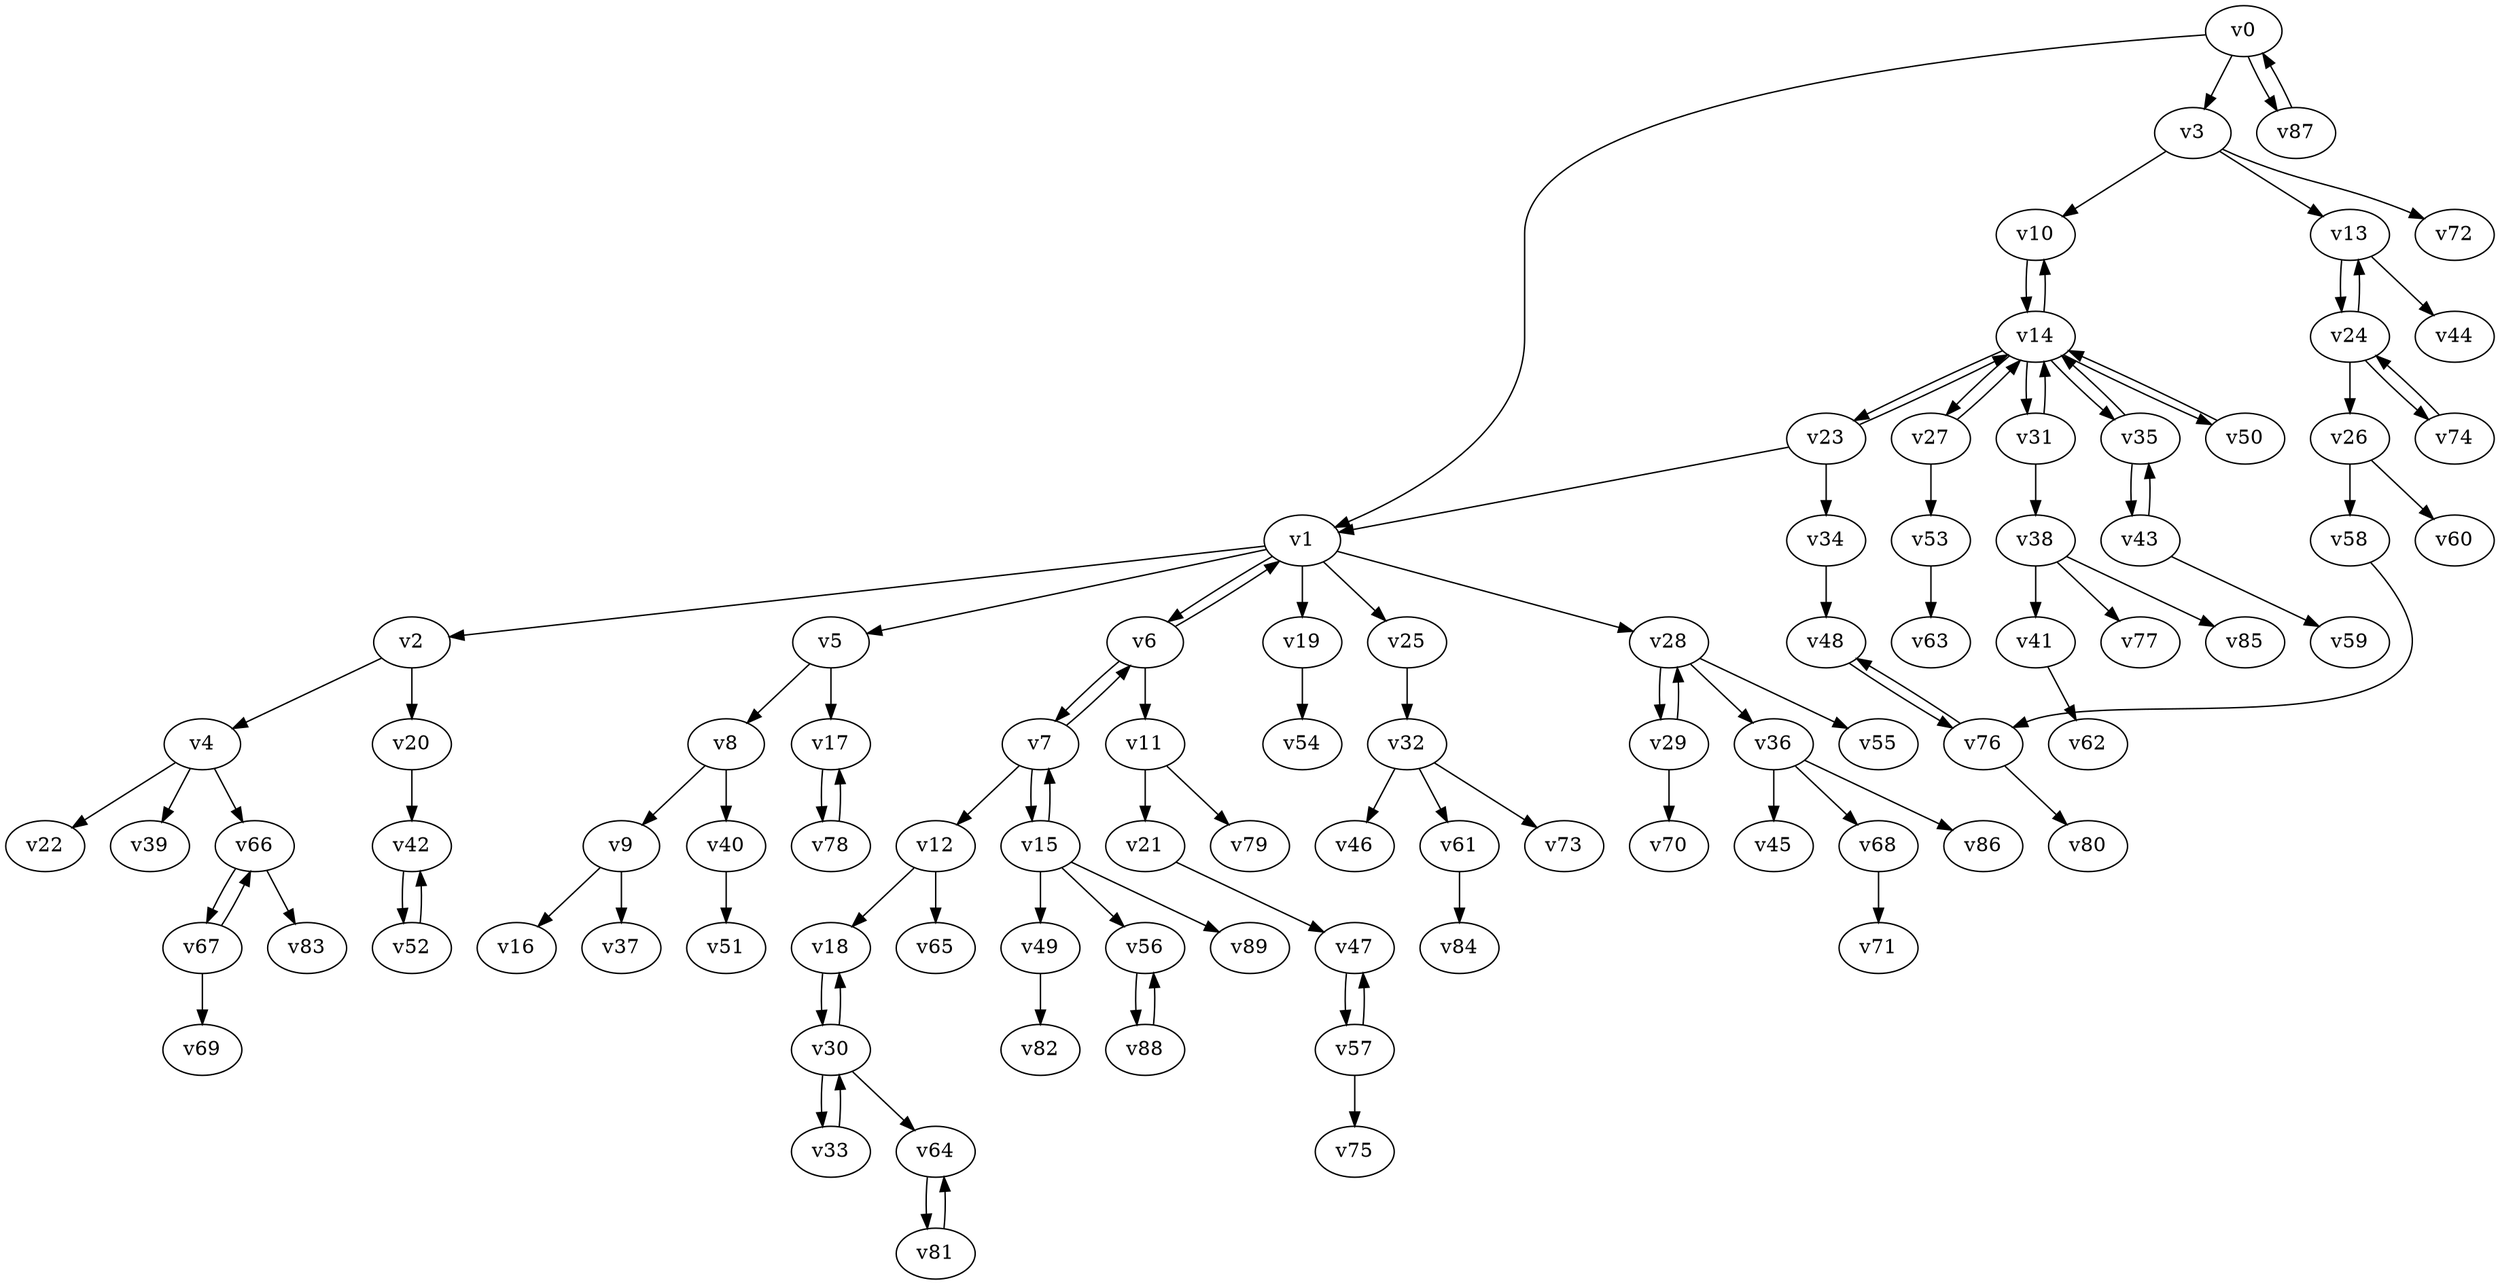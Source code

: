 digraph test124 {
    v0 [name="v0", player=0, weight=3];
    v1 [name="v1", player=1, weight=13];
    v2 [name="v2", player=0, weight=3];
    v3 [name="v3", player=1, weight=16];
    v4 [name="v4", player=0, weight=0];
    v5 [name="v5", player=1, weight=3];
    v6 [name="v6", player=0, weight=15];
    v7 [name="v7", player=1, weight=1];
    v8 [name="v8", player=0, weight=15];
    v9 [name="v9", player=1, weight=8];
    v10 [name="v10", player=0, weight=3];
    v11 [name="v11", player=1, weight=1];
    v12 [name="v12", player=0, weight=16];
    v13 [name="v13", player=1, weight=7];
    v14 [name="v14", player=0, weight=12];
    v15 [name="v15", player=1, weight=14];
    v16 [name="v16", player=0, weight=7];
    v17 [name="v17", player=1, weight=5];
    v18 [name="v18", player=0, weight=2];
    v19 [name="v19", player=1, weight=9];
    v20 [name="v20", player=0, weight=2];
    v21 [name="v21", player=1, weight=-2];
    v22 [name="v22", player=0, weight=13];
    v23 [name="v23", player=1, weight=18];
    v24 [name="v24", player=0, weight=-3];
    v25 [name="v25", player=1, weight=8];
    v26 [name="v26", player=0, weight=10];
    v27 [name="v27", player=1, weight=12];
    v28 [name="v28", player=0, weight=9];
    v29 [name="v29", player=1, weight=1];
    v30 [name="v30", player=0, weight=17];
    v31 [name="v31", player=1, weight=16];
    v32 [name="v32", player=0, weight=2];
    v33 [name="v33", player=1, weight=10];
    v34 [name="v34", player=0, weight=8];
    v35 [name="v35", player=1, weight=14];
    v36 [name="v36", player=0, weight=17];
    v37 [name="v37", player=1, weight=7];
    v38 [name="v38", player=0, weight=15];
    v39 [name="v39", player=1, weight=-1];
    v40 [name="v40", player=0, weight=0];
    v41 [name="v41", player=1, weight=1];
    v42 [name="v42", player=0, weight=9];
    v43 [name="v43", player=1, weight=7];
    v44 [name="v44", player=0, weight=5];
    v45 [name="v45", player=1, weight=8];
    v46 [name="v46", player=0, weight=2];
    v47 [name="v47", player=1, weight=5];
    v48 [name="v48", player=0, weight=2];
    v49 [name="v49", player=1, weight=8];
    v50 [name="v50", player=0, weight=0];
    v51 [name="v51", player=1, weight=9];
    v52 [name="v52", player=0, weight=9];
    v53 [name="v53", player=1, weight=1];
    v54 [name="v54", player=0, weight=5];
    v55 [name="v55", player=1, weight=13];
    v56 [name="v56", player=0, weight=10];
    v57 [name="v57", player=1, weight=14];
    v58 [name="v58", player=0, weight=8];
    v59 [name="v59", player=1, weight=7];
    v60 [name="v60", player=0, weight=-1];
    v61 [name="v61", player=1, weight=0];
    v62 [name="v62", player=0, weight=0];
    v63 [name="v63", player=1, weight=3];
    v64 [name="v64", player=0, weight=11];
    v65 [name="v65", player=1, weight=9];
    v66 [name="v66", player=0, weight=1];
    v67 [name="v67", player=1, weight=2];
    v68 [name="v68", player=0, weight=13];
    v69 [name="v69", player=1, weight=10];
    v70 [name="v70", player=0, weight=2];
    v71 [name="v71", player=1, weight=6];
    v72 [name="v72", player=0, weight=2];
    v73 [name="v73", player=1, weight=4];
    v74 [name="v74", player=0, weight=11];
    v75 [name="v75", player=1, weight=7];
    v76 [name="v76", player=0, weight=8];
    v77 [name="v77", player=1, weight=16];
    v78 [name="v78", player=0, weight=1];
    v79 [name="v79", player=1, weight=7];
    v80 [name="v80", player=0, weight=1];
    v81 [name="v81", player=1, weight=7];
    v82 [name="v82", player=0, weight=14];
    v83 [name="v83", player=1, weight=13];
    v84 [name="v84", player=0, weight=16];
    v85 [name="v85", player=1, weight=12];
    v86 [name="v86", player=0, weight=4];
    v87 [name="v87", player=1, weight=9];
    v88 [name="v88", player=0, weight=6];
    v89 [name="v89", player=1, weight=18];
    v0 -> v1;
    v1 -> v2;
    v0 -> v3;
    v2 -> v4;
    v1 -> v5;
    v1 -> v6;
    v6 -> v1;
    v6 -> v7;
    v7 -> v6;
    v5 -> v8;
    v8 -> v9;
    v3 -> v10;
    v6 -> v11;
    v7 -> v12;
    v3 -> v13;
    v10 -> v14;
    v14 -> v10;
    v7 -> v15;
    v15 -> v7;
    v9 -> v16;
    v5 -> v17;
    v12 -> v18;
    v1 -> v19;
    v2 -> v20;
    v11 -> v21;
    v4 -> v22;
    v14 -> v23;
    v23 -> v14;
    v13 -> v24;
    v24 -> v13;
    v1 -> v25;
    v24 -> v26;
    v14 -> v27;
    v27 -> v14;
    v1 -> v28;
    v28 -> v29;
    v29 -> v28;
    v18 -> v30;
    v30 -> v18;
    v14 -> v31;
    v31 -> v14;
    v25 -> v32;
    v30 -> v33;
    v33 -> v30;
    v23 -> v34;
    v14 -> v35;
    v35 -> v14;
    v28 -> v36;
    v9 -> v37;
    v31 -> v38;
    v4 -> v39;
    v8 -> v40;
    v38 -> v41;
    v20 -> v42;
    v35 -> v43;
    v43 -> v35;
    v13 -> v44;
    v36 -> v45;
    v32 -> v46;
    v21 -> v47;
    v34 -> v48;
    v15 -> v49;
    v14 -> v50;
    v50 -> v14;
    v40 -> v51;
    v42 -> v52;
    v52 -> v42;
    v27 -> v53;
    v19 -> v54;
    v28 -> v55;
    v15 -> v56;
    v47 -> v57;
    v57 -> v47;
    v26 -> v58;
    v43 -> v59;
    v26 -> v60;
    v32 -> v61;
    v41 -> v62;
    v53 -> v63;
    v30 -> v64;
    v12 -> v65;
    v4 -> v66;
    v66 -> v67;
    v67 -> v66;
    v36 -> v68;
    v67 -> v69;
    v29 -> v70;
    v68 -> v71;
    v3 -> v72;
    v32 -> v73;
    v24 -> v74;
    v74 -> v24;
    v57 -> v75;
    v48 -> v76;
    v76 -> v48;
    v38 -> v77;
    v17 -> v78;
    v78 -> v17;
    v11 -> v79;
    v76 -> v80;
    v64 -> v81;
    v81 -> v64;
    v49 -> v82;
    v66 -> v83;
    v61 -> v84;
    v38 -> v85;
    v36 -> v86;
    v0 -> v87;
    v87 -> v0;
    v56 -> v88;
    v88 -> v56;
    v15 -> v89;
    v23 -> v1;
    v58 -> v76;
}
